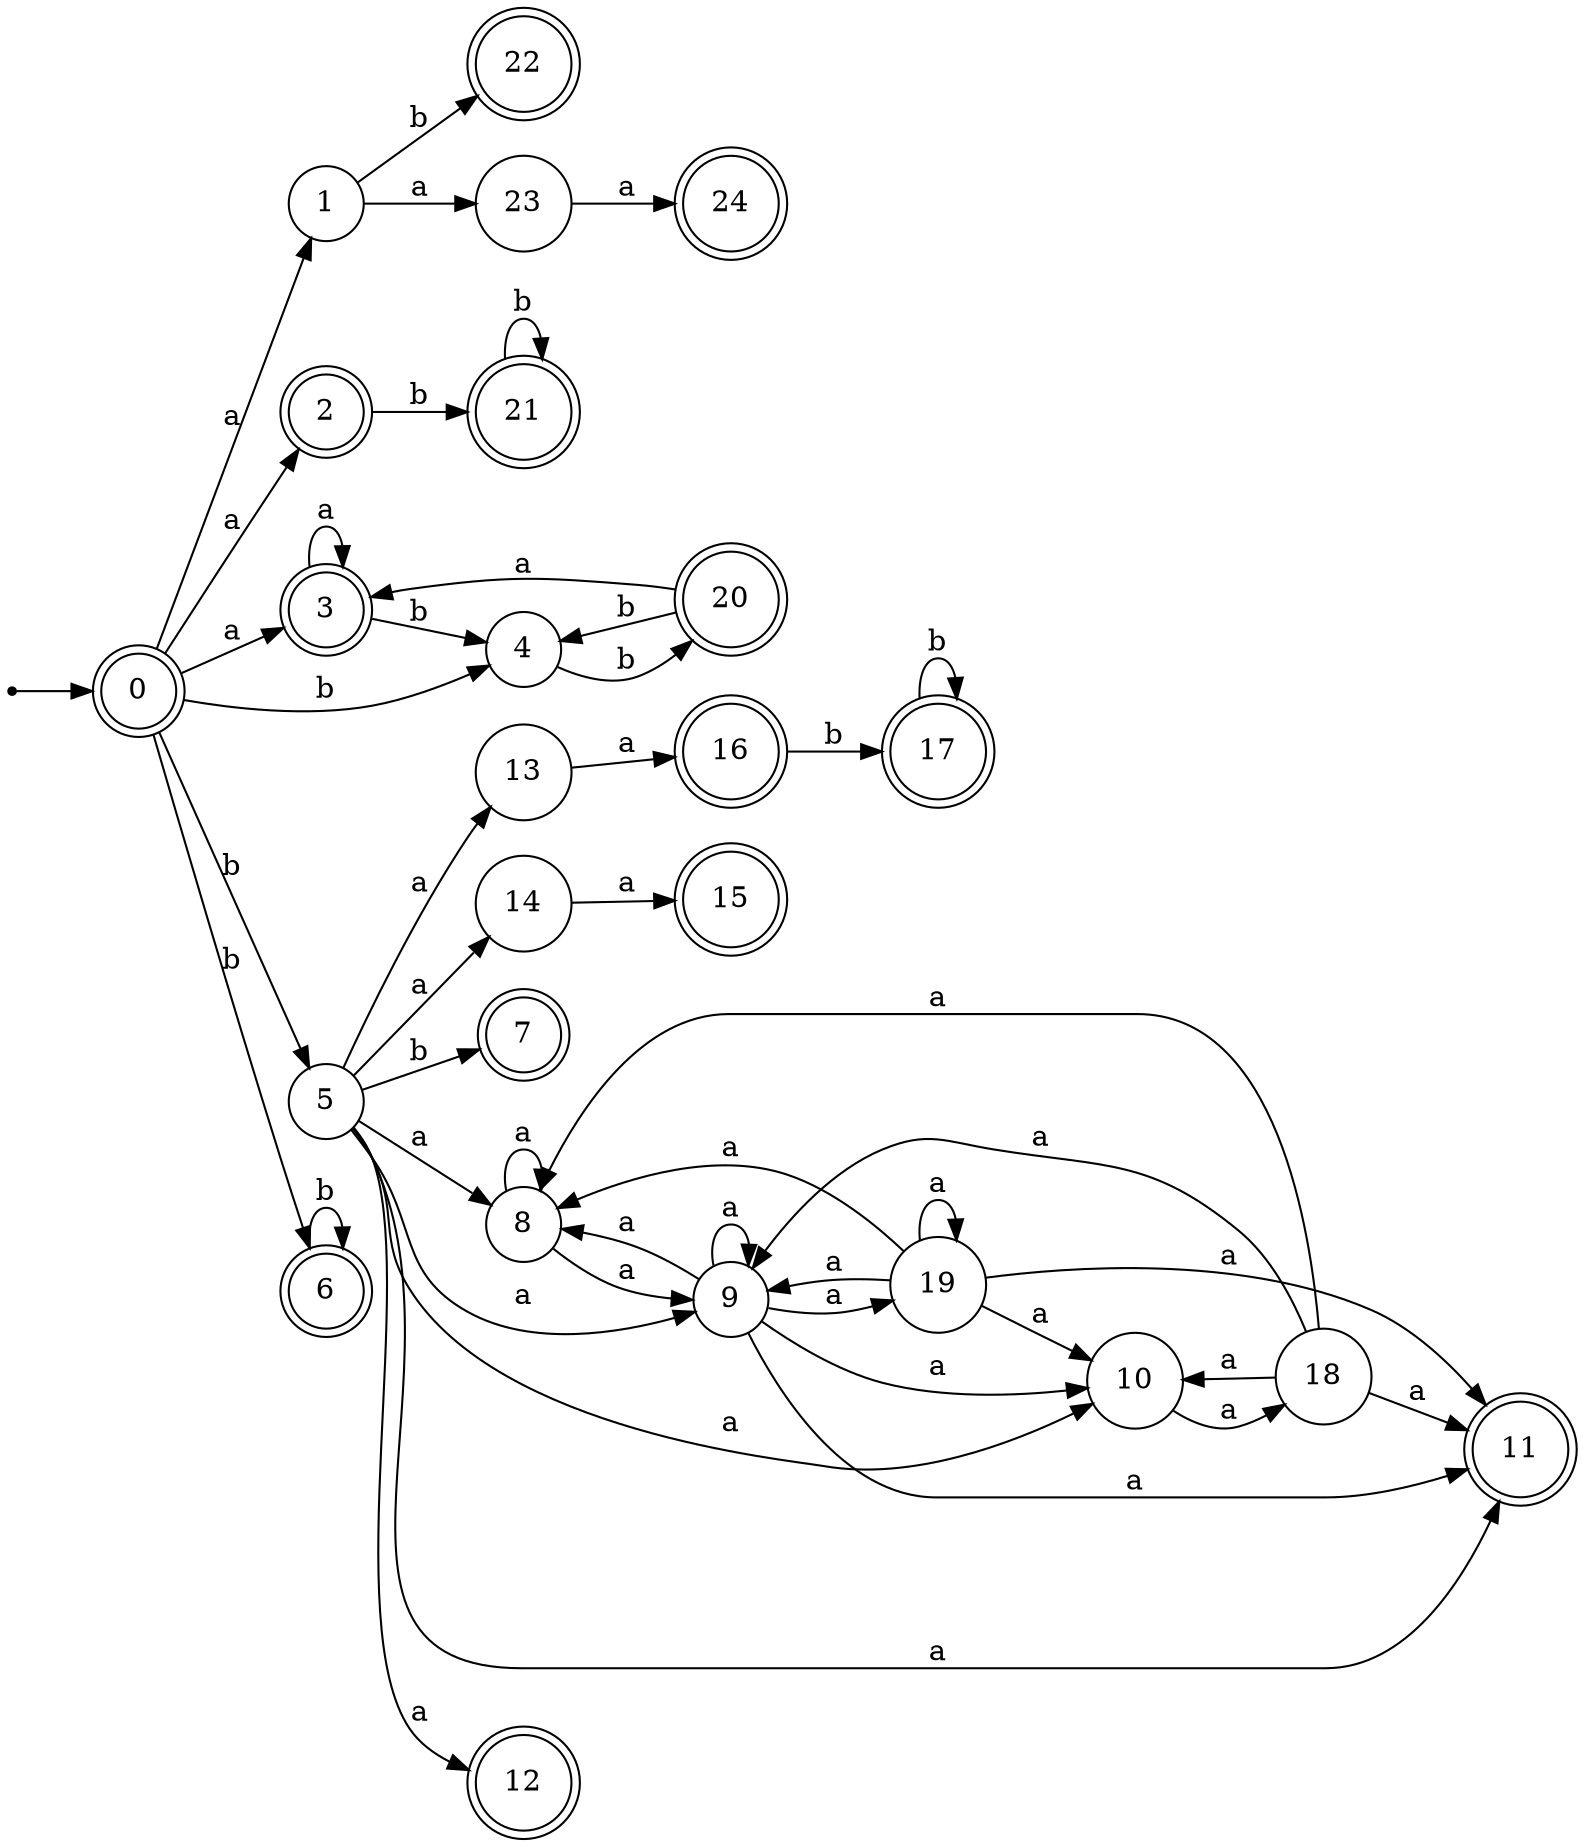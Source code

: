 digraph finite_state_machine {
rankdir=LR;
size="20,20";
node [shape = point]; "dummy0"
node [shape = doublecircle]; "0";"dummy0" -> "0";
node [shape = circle]; "1";
node [shape = doublecircle]; "2";node [shape = doublecircle]; "3";node [shape = circle]; "4";
node [shape = circle]; "5";
node [shape = doublecircle]; "6";node [shape = doublecircle]; "7";node [shape = circle]; "8";
node [shape = circle]; "9";
node [shape = circle]; "10";
node [shape = doublecircle]; "11";node [shape = doublecircle]; "12";node [shape = circle]; "13";
node [shape = circle]; "14";
node [shape = doublecircle]; "15";node [shape = doublecircle]; "16";node [shape = doublecircle]; "17";node [shape = circle]; "18";
node [shape = circle]; "19";
node [shape = doublecircle]; "20";node [shape = doublecircle]; "21";node [shape = doublecircle]; "22";node [shape = circle]; "23";
node [shape = doublecircle]; "24";"0" -> "1" [label = "a"];
 "0" -> "2" [label = "a"];
 "0" -> "3" [label = "a"];
 "0" -> "4" [label = "b"];
 "0" -> "5" [label = "b"];
 "0" -> "6" [label = "b"];
 "6" -> "6" [label = "b"];
 "5" -> "7" [label = "b"];
 "5" -> "8" [label = "a"];
 "5" -> "9" [label = "a"];
 "5" -> "10" [label = "a"];
 "5" -> "11" [label = "a"];
 "5" -> "12" [label = "a"];
 "5" -> "13" [label = "a"];
 "5" -> "14" [label = "a"];
 "14" -> "15" [label = "a"];
 "13" -> "16" [label = "a"];
 "16" -> "17" [label = "b"];
 "17" -> "17" [label = "b"];
 "10" -> "18" [label = "a"];
 "18" -> "8" [label = "a"];
 "18" -> "9" [label = "a"];
 "18" -> "10" [label = "a"];
 "18" -> "11" [label = "a"];
 "9" -> "19" [label = "a"];
 "9" -> "8" [label = "a"];
 "9" -> "9" [label = "a"];
 "9" -> "10" [label = "a"];
 "9" -> "11" [label = "a"];
 "19" -> "19" [label = "a"];
 "19" -> "8" [label = "a"];
 "19" -> "9" [label = "a"];
 "19" -> "10" [label = "a"];
 "19" -> "11" [label = "a"];
 "8" -> "8" [label = "a"];
 "8" -> "9" [label = "a"];
 "4" -> "20" [label = "b"];
 "20" -> "4" [label = "b"];
 "20" -> "3" [label = "a"];
 "3" -> "3" [label = "a"];
 "3" -> "4" [label = "b"];
 "2" -> "21" [label = "b"];
 "21" -> "21" [label = "b"];
 "1" -> "22" [label = "b"];
 "1" -> "23" [label = "a"];
 "23" -> "24" [label = "a"];
 }
